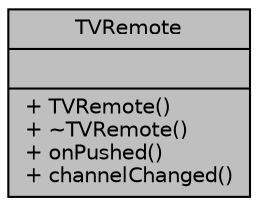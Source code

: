 digraph "TVRemote"
{
 // LATEX_PDF_SIZE
  edge [fontname="Helvetica",fontsize="10",labelfontname="Helvetica",labelfontsize="10"];
  node [fontname="Helvetica",fontsize="10",shape=record];
  Node1 [label="{TVRemote\n||+ TVRemote()\l+ ~TVRemote()\l+ onPushed()\l+ channelChanged()\l}",height=0.2,width=0.4,color="black", fillcolor="grey75", style="filled", fontcolor="black",tooltip=" "];
}
